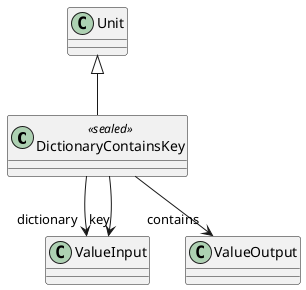 @startuml
class DictionaryContainsKey <<sealed>> {
}
Unit <|-- DictionaryContainsKey
DictionaryContainsKey --> "dictionary" ValueInput
DictionaryContainsKey --> "key" ValueInput
DictionaryContainsKey --> "contains" ValueOutput
@enduml
